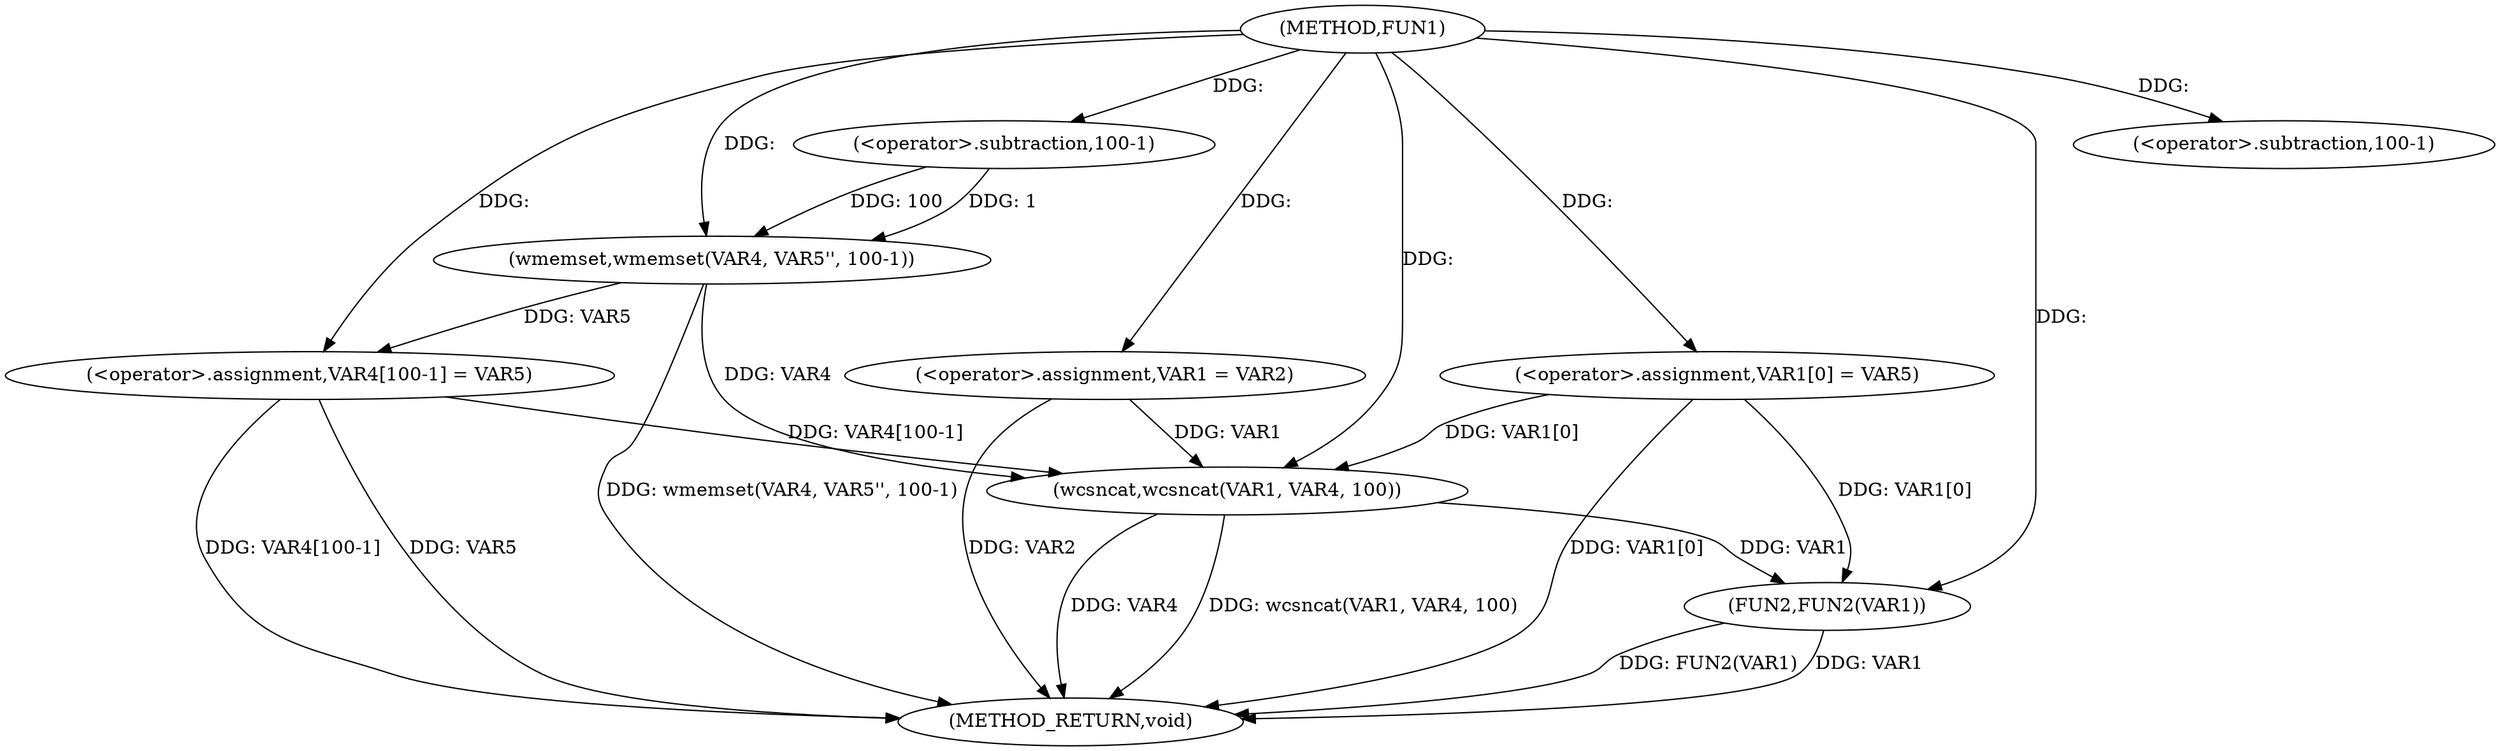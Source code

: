 digraph FUN1 {  
"1000100" [label = "(METHOD,FUN1)" ]
"1000136" [label = "(METHOD_RETURN,void)" ]
"1000107" [label = "(<operator>.assignment,VAR1 = VAR2)" ]
"1000110" [label = "(<operator>.assignment,VAR1[0] = VAR5)" ]
"1000117" [label = "(wmemset,wmemset(VAR4, VAR5'', 100-1))" ]
"1000120" [label = "(<operator>.subtraction,100-1)" ]
"1000123" [label = "(<operator>.assignment,VAR4[100-1] = VAR5)" ]
"1000126" [label = "(<operator>.subtraction,100-1)" ]
"1000130" [label = "(wcsncat,wcsncat(VAR1, VAR4, 100))" ]
"1000134" [label = "(FUN2,FUN2(VAR1))" ]
  "1000117" -> "1000136"  [ label = "DDG: wmemset(VAR4, VAR5'', 100-1)"] 
  "1000110" -> "1000136"  [ label = "DDG: VAR1[0]"] 
  "1000107" -> "1000136"  [ label = "DDG: VAR2"] 
  "1000123" -> "1000136"  [ label = "DDG: VAR4[100-1]"] 
  "1000130" -> "1000136"  [ label = "DDG: wcsncat(VAR1, VAR4, 100)"] 
  "1000130" -> "1000136"  [ label = "DDG: VAR4"] 
  "1000123" -> "1000136"  [ label = "DDG: VAR5"] 
  "1000134" -> "1000136"  [ label = "DDG: FUN2(VAR1)"] 
  "1000134" -> "1000136"  [ label = "DDG: VAR1"] 
  "1000100" -> "1000107"  [ label = "DDG: "] 
  "1000100" -> "1000110"  [ label = "DDG: "] 
  "1000100" -> "1000117"  [ label = "DDG: "] 
  "1000120" -> "1000117"  [ label = "DDG: 100"] 
  "1000120" -> "1000117"  [ label = "DDG: 1"] 
  "1000100" -> "1000120"  [ label = "DDG: "] 
  "1000117" -> "1000123"  [ label = "DDG: VAR5"] 
  "1000100" -> "1000123"  [ label = "DDG: "] 
  "1000100" -> "1000126"  [ label = "DDG: "] 
  "1000107" -> "1000130"  [ label = "DDG: VAR1"] 
  "1000110" -> "1000130"  [ label = "DDG: VAR1[0]"] 
  "1000100" -> "1000130"  [ label = "DDG: "] 
  "1000117" -> "1000130"  [ label = "DDG: VAR4"] 
  "1000123" -> "1000130"  [ label = "DDG: VAR4[100-1]"] 
  "1000110" -> "1000134"  [ label = "DDG: VAR1[0]"] 
  "1000130" -> "1000134"  [ label = "DDG: VAR1"] 
  "1000100" -> "1000134"  [ label = "DDG: "] 
}
